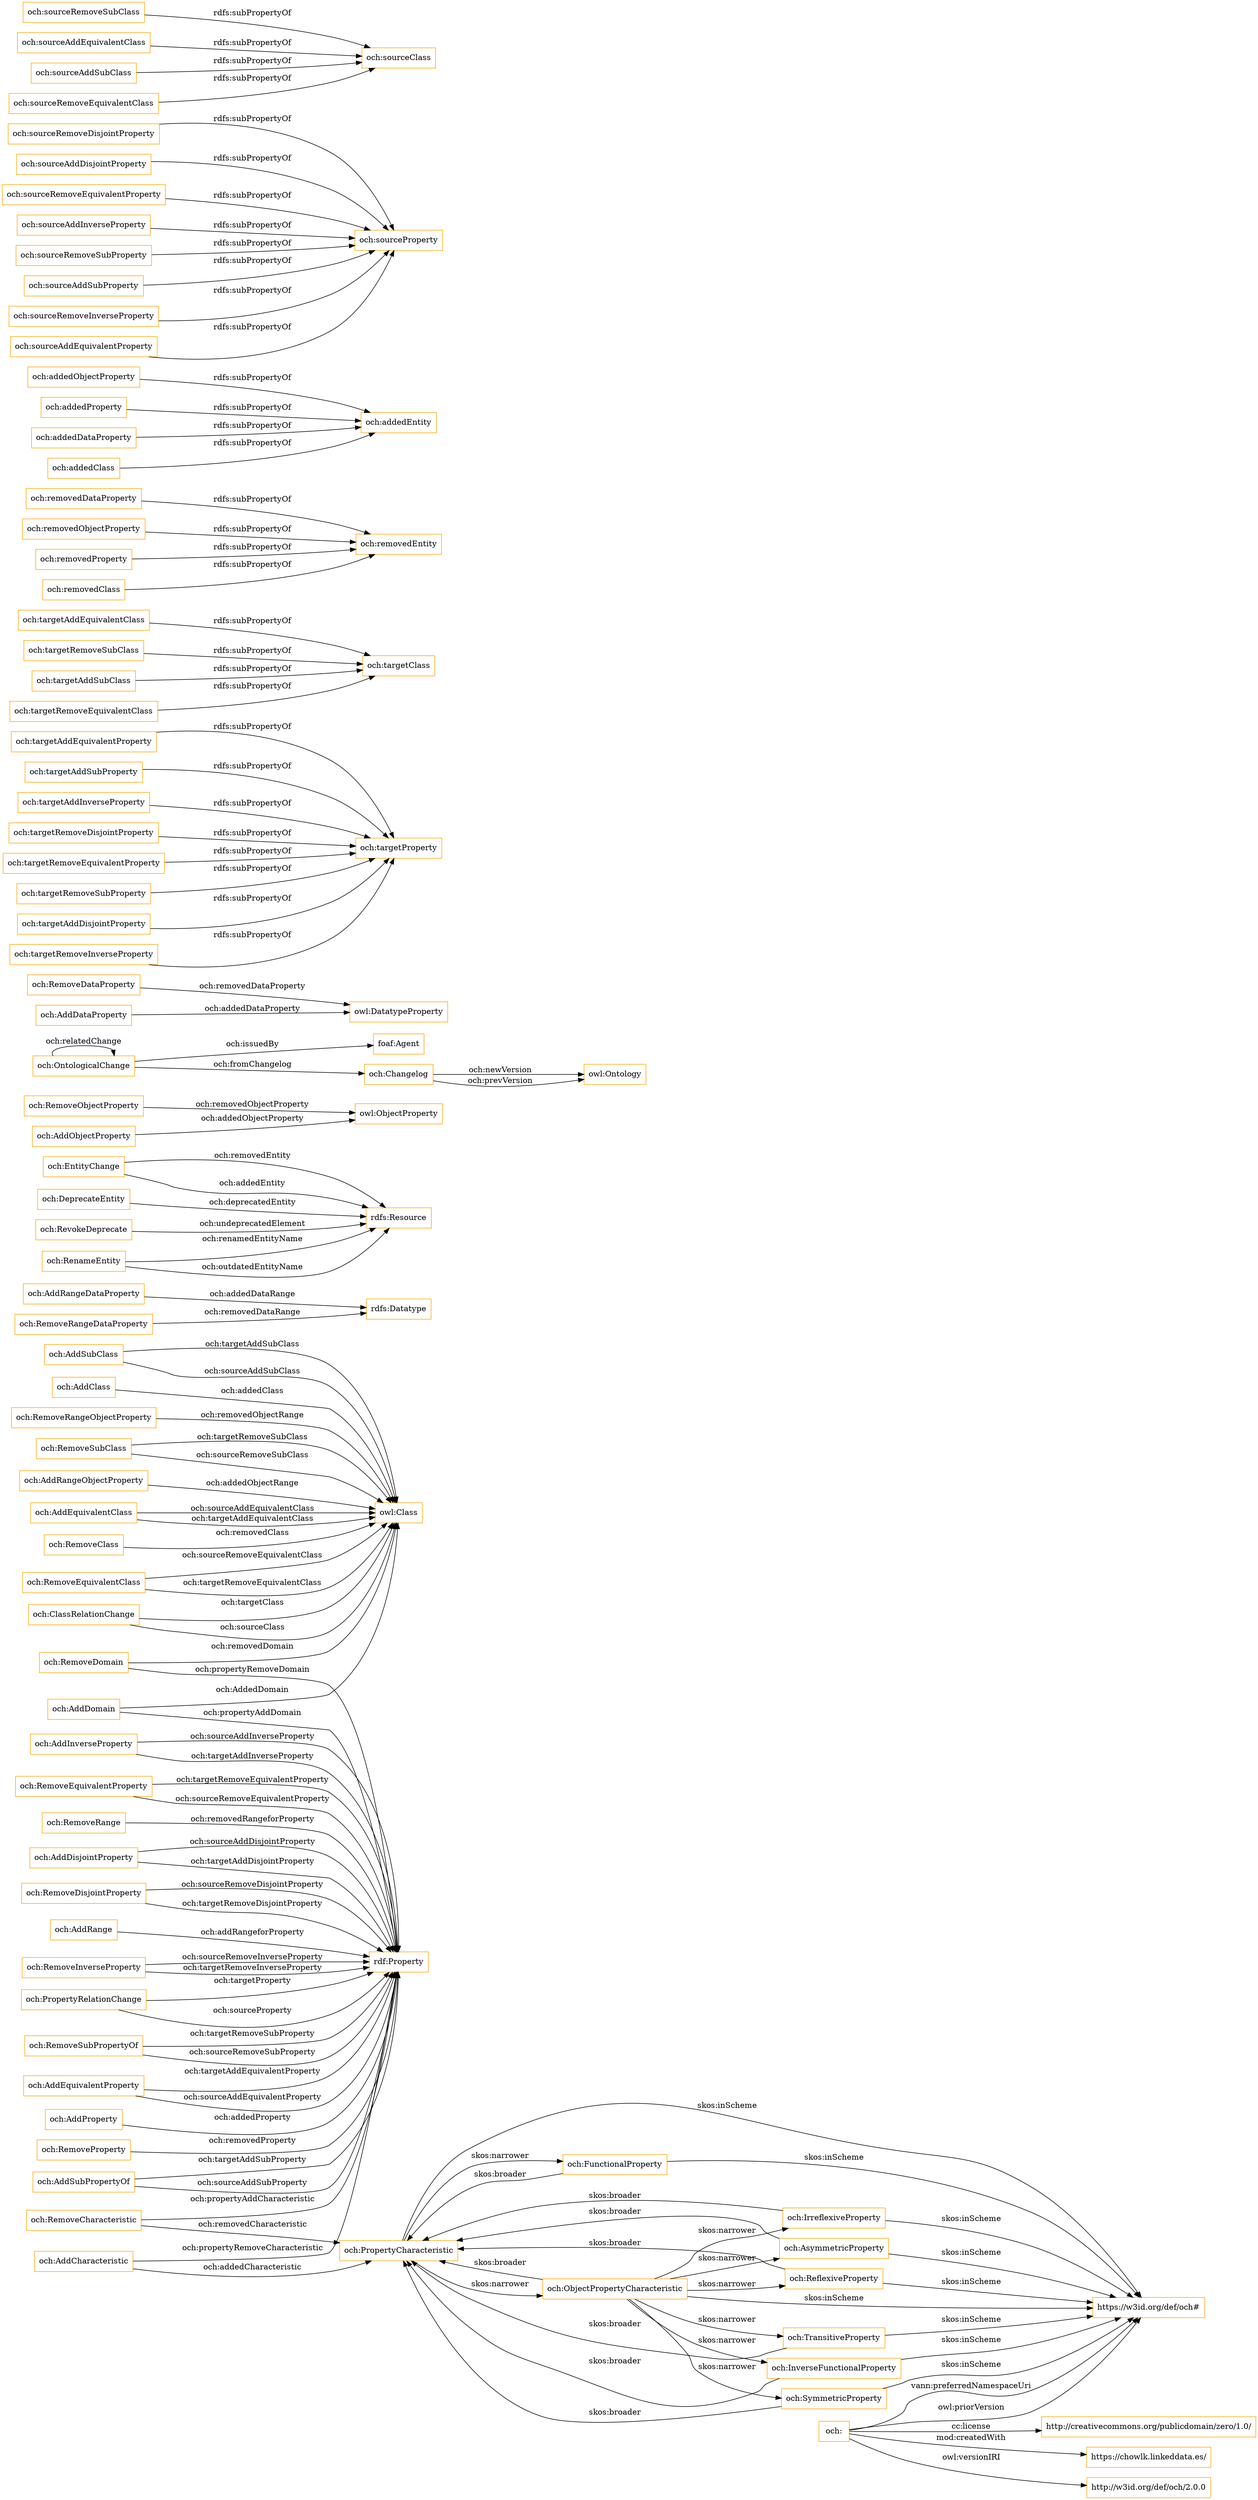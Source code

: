 digraph ar2dtool_diagram { 
rankdir=LR;
size="1501"
node [shape = rectangle, color="orange"]; "och:AddSubClass" "och:RemoveDomain" "och:AddRangeDataProperty" "och:AddSubPropertyOf" "och:RemoveEquivalentProperty" "rdfs:Datatype" "och:EntityChange" "och:AddClass" "och:RemoveRangeObjectProperty" "rdf:Property" "och:RemoveSubClass" "och:ClassRelationChange" "och:RemoveRange" "och:AddRangeObjectProperty" "och:RemoveObjectProperty" "owl:Ontology" "och:PropertyRelationChange" "och:DeprecateEntity" "och:RevokeDeprecate" "och:AddEquivalentClass" "och:OntologicalChange" "rdfs:Resource" "owl:ObjectProperty" "foaf:Agent" "och:RemoveCharacteristic" "och:RemoveDataProperty" "och:AddDisjointProperty" "och:RemoveClass" "och:RemoveEquivalentClass" "och:RemoveDisjointProperty" "och:Changelog" "owl:Class" "och:RemoveRangeDataProperty" "och:AddRange" "och:AddInverseProperty" "och:RenameEntity" "och:RemoveInverseProperty" "och:AddCharacteristic" "och:RemoveSubPropertyOf" "och:AddEquivalentProperty" "och:AddDomain" "och:AddDataProperty" "och:AddProperty" "owl:DatatypeProperty" ; /*classes style*/
	"och:targetAddEquivalentProperty" -> "och:targetProperty" [ label = "rdfs:subPropertyOf" ];
	"och:targetAddSubProperty" -> "och:targetProperty" [ label = "rdfs:subPropertyOf" ];
	"och:targetAddInverseProperty" -> "och:targetProperty" [ label = "rdfs:subPropertyOf" ];
	"och:targetRemoveDisjointProperty" -> "och:targetProperty" [ label = "rdfs:subPropertyOf" ];
	"och:targetRemoveEquivalentProperty" -> "och:targetProperty" [ label = "rdfs:subPropertyOf" ];
	"och:PropertyCharacteristic" -> "och:ObjectPropertyCharacteristic" [ label = "skos:narrower" ];
	"och:PropertyCharacteristic" -> "och:FunctionalProperty" [ label = "skos:narrower" ];
	"och:PropertyCharacteristic" -> "https://w3id.org/def/och#" [ label = "skos:inScheme" ];
	"och:targetAddEquivalentClass" -> "och:targetClass" [ label = "rdfs:subPropertyOf" ];
	"och:removedDataProperty" -> "och:removedEntity" [ label = "rdfs:subPropertyOf" ];
	"och:addedObjectProperty" -> "och:addedEntity" [ label = "rdfs:subPropertyOf" ];
	"och:SymmetricProperty" -> "och:PropertyCharacteristic" [ label = "skos:broader" ];
	"och:SymmetricProperty" -> "https://w3id.org/def/och#" [ label = "skos:inScheme" ];
	"och:sourceRemoveDisjointProperty" -> "och:sourceProperty" [ label = "rdfs:subPropertyOf" ];
	"och:InverseFunctionalProperty" -> "och:PropertyCharacteristic" [ label = "skos:broader" ];
	"och:InverseFunctionalProperty" -> "https://w3id.org/def/och#" [ label = "skos:inScheme" ];
	"och:targetRemoveSubClass" -> "och:targetClass" [ label = "rdfs:subPropertyOf" ];
	"och:sourceAddDisjointProperty" -> "och:sourceProperty" [ label = "rdfs:subPropertyOf" ];
	"och:addedProperty" -> "och:addedEntity" [ label = "rdfs:subPropertyOf" ];
	"och:targetRemoveSubProperty" -> "och:targetProperty" [ label = "rdfs:subPropertyOf" ];
	"och:FunctionalProperty" -> "och:PropertyCharacteristic" [ label = "skos:broader" ];
	"och:FunctionalProperty" -> "https://w3id.org/def/och#" [ label = "skos:inScheme" ];
	"och:removedObjectProperty" -> "och:removedEntity" [ label = "rdfs:subPropertyOf" ];
	"och:sourceRemoveEquivalentProperty" -> "och:sourceProperty" [ label = "rdfs:subPropertyOf" ];
	"och:sourceAddInverseProperty" -> "och:sourceProperty" [ label = "rdfs:subPropertyOf" ];
	"och:sourceRemoveSubClass" -> "och:sourceClass" [ label = "rdfs:subPropertyOf" ];
	"och:" -> "http://creativecommons.org/publicdomain/zero/1.0/" [ label = "cc:license" ];
	"och:" -> "https://chowlk.linkeddata.es/" [ label = "mod:createdWith" ];
	"och:" -> "https://w3id.org/def/och#" [ label = "vann:preferredNamespaceUri" ];
	"och:" -> "http://w3id.org/def/och/2.0.0" [ label = "owl:versionIRI" ];
	"och:" -> "https://w3id.org/def/och#" [ label = "owl:priorVersion" ];
	"och:sourceAddEquivalentClass" -> "och:sourceClass" [ label = "rdfs:subPropertyOf" ];
	"och:sourceRemoveSubProperty" -> "och:sourceProperty" [ label = "rdfs:subPropertyOf" ];
	"och:addedDataProperty" -> "och:addedEntity" [ label = "rdfs:subPropertyOf" ];
	"och:ObjectPropertyCharacteristic" -> "och:AsymmetricProperty" [ label = "skos:narrower" ];
	"och:ObjectPropertyCharacteristic" -> "och:PropertyCharacteristic" [ label = "skos:broader" ];
	"och:ObjectPropertyCharacteristic" -> "och:TransitiveProperty" [ label = "skos:narrower" ];
	"och:ObjectPropertyCharacteristic" -> "https://w3id.org/def/och#" [ label = "skos:inScheme" ];
	"och:ObjectPropertyCharacteristic" -> "och:IrreflexiveProperty" [ label = "skos:narrower" ];
	"och:ObjectPropertyCharacteristic" -> "och:SymmetricProperty" [ label = "skos:narrower" ];
	"och:ObjectPropertyCharacteristic" -> "och:ReflexiveProperty" [ label = "skos:narrower" ];
	"och:ObjectPropertyCharacteristic" -> "och:InverseFunctionalProperty" [ label = "skos:narrower" ];
	"och:sourceAddSubProperty" -> "och:sourceProperty" [ label = "rdfs:subPropertyOf" ];
	"och:removedProperty" -> "och:removedEntity" [ label = "rdfs:subPropertyOf" ];
	"och:AsymmetricProperty" -> "och:PropertyCharacteristic" [ label = "skos:broader" ];
	"och:AsymmetricProperty" -> "https://w3id.org/def/och#" [ label = "skos:inScheme" ];
	"och:sourceAddSubClass" -> "och:sourceClass" [ label = "rdfs:subPropertyOf" ];
	"och:sourceRemoveInverseProperty" -> "och:sourceProperty" [ label = "rdfs:subPropertyOf" ];
	"och:targetAddDisjointProperty" -> "och:targetProperty" [ label = "rdfs:subPropertyOf" ];
	"och:addedClass" -> "och:addedEntity" [ label = "rdfs:subPropertyOf" ];
	"och:sourceAddEquivalentProperty" -> "och:sourceProperty" [ label = "rdfs:subPropertyOf" ];
	"och:TransitiveProperty" -> "och:PropertyCharacteristic" [ label = "skos:broader" ];
	"och:TransitiveProperty" -> "https://w3id.org/def/och#" [ label = "skos:inScheme" ];
	"och:ReflexiveProperty" -> "och:PropertyCharacteristic" [ label = "skos:broader" ];
	"och:ReflexiveProperty" -> "https://w3id.org/def/och#" [ label = "skos:inScheme" ];
	"och:IrreflexiveProperty" -> "och:PropertyCharacteristic" [ label = "skos:broader" ];
	"och:IrreflexiveProperty" -> "https://w3id.org/def/och#" [ label = "skos:inScheme" ];
	"och:removedClass" -> "och:removedEntity" [ label = "rdfs:subPropertyOf" ];
	"och:targetAddSubClass" -> "och:targetClass" [ label = "rdfs:subPropertyOf" ];
	"och:sourceRemoveEquivalentClass" -> "och:sourceClass" [ label = "rdfs:subPropertyOf" ];
	"och:targetRemoveInverseProperty" -> "och:targetProperty" [ label = "rdfs:subPropertyOf" ];
	"och:targetRemoveEquivalentClass" -> "och:targetClass" [ label = "rdfs:subPropertyOf" ];
	"och:RemoveEquivalentClass" -> "owl:Class" [ label = "och:targetRemoveEquivalentClass" ];
	"och:AddSubPropertyOf" -> "rdf:Property" [ label = "och:targetAddSubProperty" ];
	"och:AddRangeDataProperty" -> "rdfs:Datatype" [ label = "och:addedDataRange" ];
	"och:AddEquivalentClass" -> "owl:Class" [ label = "och:targetAddEquivalentClass" ];
	"och:PropertyRelationChange" -> "rdf:Property" [ label = "och:sourceProperty" ];
	"och:EntityChange" -> "rdfs:Resource" [ label = "och:removedEntity" ];
	"och:AddDisjointProperty" -> "rdf:Property" [ label = "och:targetAddDisjointProperty" ];
	"och:RemoveRange" -> "rdf:Property" [ label = "och:removedRangeforProperty" ];
	"och:RemoveSubPropertyOf" -> "rdf:Property" [ label = "och:targetRemoveSubProperty" ];
	"och:AddRangeObjectProperty" -> "owl:Class" [ label = "och:addedObjectRange" ];
	"och:RemoveCharacteristic" -> "och:PropertyCharacteristic" [ label = "och:removedCharacteristic" ];
	"och:AddInverseProperty" -> "rdf:Property" [ label = "och:sourceAddInverseProperty" ];
	"och:AddClass" -> "owl:Class" [ label = "och:addedClass" ];
	"och:AddCharacteristic" -> "rdf:Property" [ label = "och:propertyRemoveCharacteristic" ];
	"och:DeprecateEntity" -> "rdfs:Resource" [ label = "och:deprecatedEntity" ];
	"och:RemoveDisjointProperty" -> "rdf:Property" [ label = "och:targetRemoveDisjointProperty" ];
	"och:PropertyRelationChange" -> "rdf:Property" [ label = "och:targetProperty" ];
	"och:RemoveSubClass" -> "owl:Class" [ label = "och:sourceRemoveSubClass" ];
	"och:RemoveInverseProperty" -> "rdf:Property" [ label = "och:targetRemoveInverseProperty" ];
	"och:RemoveRangeObjectProperty" -> "owl:Class" [ label = "och:removedObjectRange" ];
	"och:AddSubClass" -> "owl:Class" [ label = "och:targetAddSubClass" ];
	"och:AddProperty" -> "rdf:Property" [ label = "och:addedProperty" ];
	"och:Changelog" -> "owl:Ontology" [ label = "och:newVersion" ];
	"och:ClassRelationChange" -> "owl:Class" [ label = "och:targetClass" ];
	"och:RemoveObjectProperty" -> "owl:ObjectProperty" [ label = "och:removedObjectProperty" ];
	"och:AddEquivalentClass" -> "owl:Class" [ label = "och:sourceAddEquivalentClass" ];
	"och:RenameEntity" -> "rdfs:Resource" [ label = "och:renamedEntityName" ];
	"och:RemoveClass" -> "owl:Class" [ label = "och:removedClass" ];
	"och:OntologicalChange" -> "foaf:Agent" [ label = "och:issuedBy" ];
	"och:AddEquivalentProperty" -> "rdf:Property" [ label = "och:targetAddEquivalentProperty" ];
	"och:AddDataProperty" -> "owl:DatatypeProperty" [ label = "och:addedDataProperty" ];
	"och:RemoveProperty" -> "rdf:Property" [ label = "och:removedProperty" ];
	"och:RemoveDomain" -> "rdf:Property" [ label = "och:propertyRemoveDomain" ];
	"och:AddDomain" -> "rdf:Property" [ label = "och:propertyAddDomain" ];
	"och:RemoveSubPropertyOf" -> "rdf:Property" [ label = "och:sourceRemoveSubProperty" ];
	"och:RemoveDataProperty" -> "owl:DatatypeProperty" [ label = "och:removedDataProperty" ];
	"och:RemoveEquivalentClass" -> "owl:Class" [ label = "och:sourceRemoveEquivalentClass" ];
	"och:OntologicalChange" -> "och:Changelog" [ label = "och:fromChangelog" ];
	"och:AddEquivalentProperty" -> "rdf:Property" [ label = "och:sourceAddEquivalentProperty" ];
	"och:AddDisjointProperty" -> "rdf:Property" [ label = "och:sourceAddDisjointProperty" ];
	"och:RemoveRangeDataProperty" -> "rdfs:Datatype" [ label = "och:removedDataRange" ];
	"och:RevokeDeprecate" -> "rdfs:Resource" [ label = "och:undeprecatedElement" ];
	"och:RemoveEquivalentProperty" -> "rdf:Property" [ label = "och:targetRemoveEquivalentProperty" ];
	"och:AddObjectProperty" -> "owl:ObjectProperty" [ label = "och:addedObjectProperty" ];
	"och:RemoveSubClass" -> "owl:Class" [ label = "och:targetRemoveSubClass" ];
	"och:ClassRelationChange" -> "owl:Class" [ label = "och:sourceClass" ];
	"och:EntityChange" -> "rdfs:Resource" [ label = "och:addedEntity" ];
	"och:AddInverseProperty" -> "rdf:Property" [ label = "och:targetAddInverseProperty" ];
	"och:AddDomain" -> "owl:Class" [ label = "och:AddedDomain" ];
	"och:RemoveInverseProperty" -> "rdf:Property" [ label = "och:sourceRemoveInverseProperty" ];
	"och:AddCharacteristic" -> "och:PropertyCharacteristic" [ label = "och:addedCharacteristic" ];
	"och:AddSubPropertyOf" -> "rdf:Property" [ label = "och:sourceAddSubProperty" ];
	"och:RemoveDomain" -> "owl:Class" [ label = "och:removedDomain" ];
	"och:AddRange" -> "rdf:Property" [ label = "och:addRangeforProperty" ];
	"och:RemoveDisjointProperty" -> "rdf:Property" [ label = "och:sourceRemoveDisjointProperty" ];
	"och:OntologicalChange" -> "och:OntologicalChange" [ label = "och:relatedChange" ];
	"och:RemoveCharacteristic" -> "rdf:Property" [ label = "och:propertyAddCharacteristic" ];
	"och:Changelog" -> "owl:Ontology" [ label = "och:prevVersion" ];
	"och:RemoveEquivalentProperty" -> "rdf:Property" [ label = "och:sourceRemoveEquivalentProperty" ];
	"och:AddSubClass" -> "owl:Class" [ label = "och:sourceAddSubClass" ];
	"och:RenameEntity" -> "rdfs:Resource" [ label = "och:outdatedEntityName" ];

}
